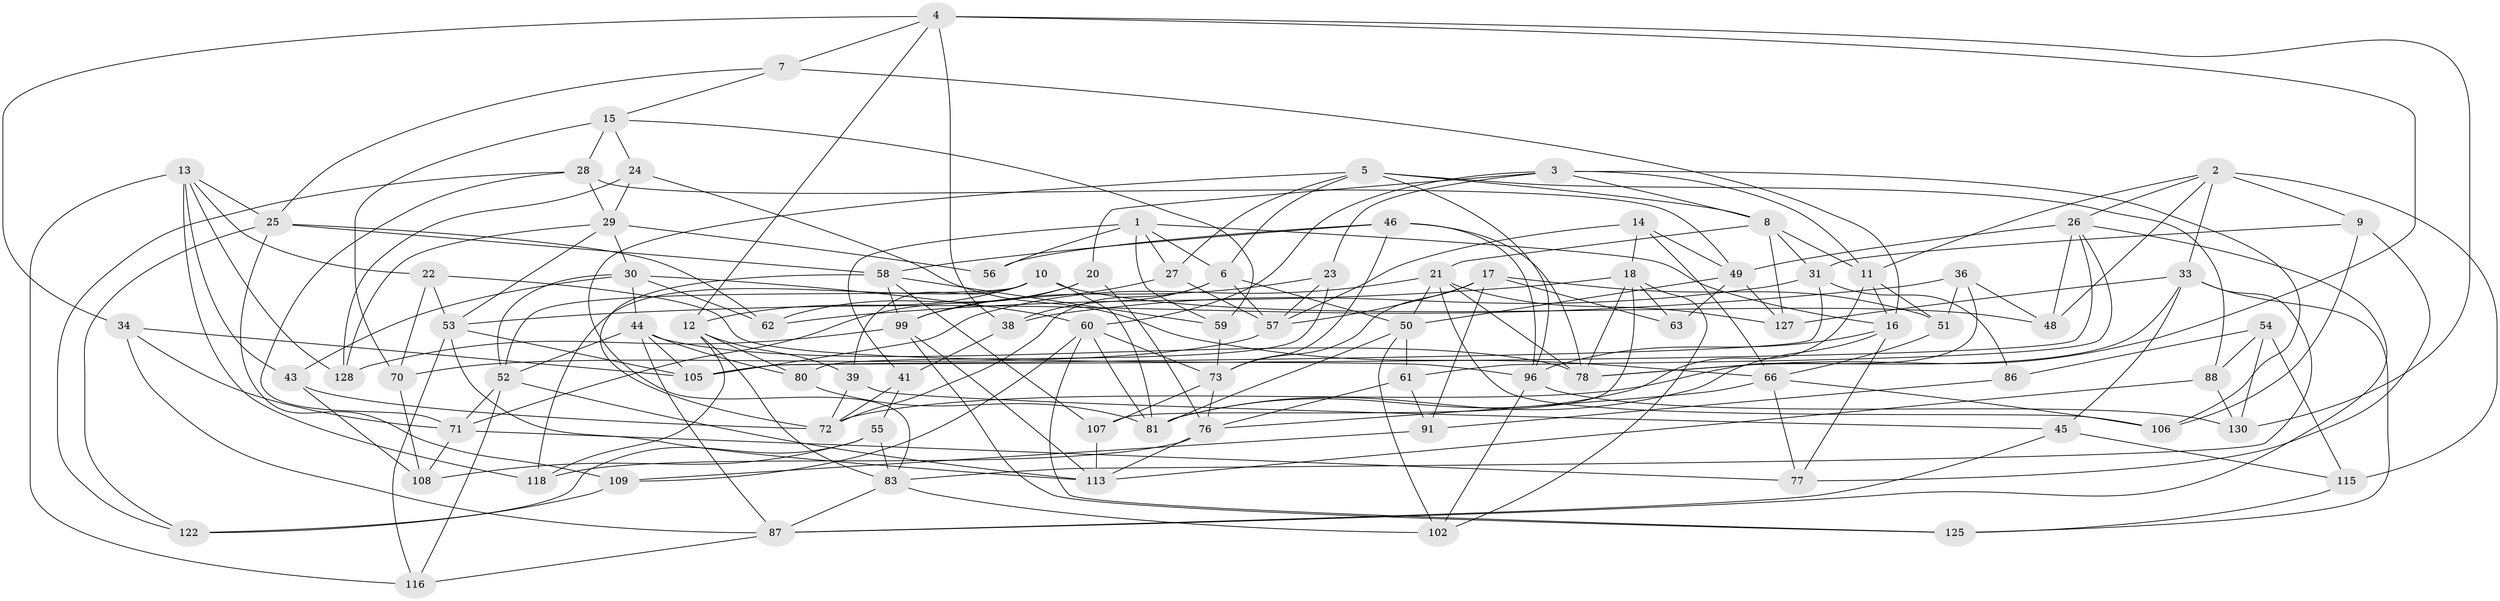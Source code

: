 // original degree distribution, {4: 1.0}
// Generated by graph-tools (version 1.1) at 2025/11/02/27/25 16:11:48]
// undirected, 88 vertices, 217 edges
graph export_dot {
graph [start="1"]
  node [color=gray90,style=filled];
  1 [super="+84"];
  2 [super="+123"];
  3 [super="+19"];
  4 [super="+112"];
  5 [super="+89"];
  6 [super="+85"];
  7;
  8 [super="+40"];
  9;
  10 [super="+97"];
  11 [super="+47"];
  12 [super="+37"];
  13 [super="+67"];
  14;
  15 [super="+79"];
  16 [super="+111"];
  17 [super="+94"];
  18 [super="+75"];
  20;
  21 [super="+42"];
  22;
  23;
  24;
  25 [super="+64"];
  26 [super="+126"];
  27;
  28 [super="+32"];
  29 [super="+124"];
  30 [super="+117"];
  31 [super="+98"];
  33 [super="+35"];
  34;
  36;
  38;
  39;
  41;
  43;
  44 [super="+82"];
  45;
  46 [super="+74"];
  48;
  49 [super="+65"];
  50 [super="+131"];
  51;
  52 [super="+90"];
  53 [super="+103"];
  54;
  55;
  56;
  57 [super="+95"];
  58 [super="+68"];
  59;
  60 [super="+69"];
  61;
  62;
  63;
  66 [super="+110"];
  70;
  71 [super="+104"];
  72 [super="+93"];
  73 [super="+100"];
  76 [super="+92"];
  77;
  78 [super="+101"];
  80;
  81 [super="+120"];
  83 [super="+121"];
  86;
  87 [super="+133"];
  88;
  91;
  96 [super="+129"];
  99 [super="+119"];
  102;
  105 [super="+132"];
  106;
  107;
  108;
  109;
  113 [super="+114"];
  115;
  116;
  118;
  122;
  125;
  127;
  128;
  130;
  1 -- 59;
  1 -- 6;
  1 -- 41;
  1 -- 56;
  1 -- 27;
  1 -- 16;
  2 -- 11;
  2 -- 9;
  2 -- 33;
  2 -- 115;
  2 -- 48;
  2 -- 26;
  3 -- 8;
  3 -- 106;
  3 -- 11;
  3 -- 20;
  3 -- 23;
  3 -- 60;
  4 -- 38;
  4 -- 7;
  4 -- 78;
  4 -- 34;
  4 -- 130;
  4 -- 12;
  5 -- 27;
  5 -- 8;
  5 -- 88;
  5 -- 96;
  5 -- 6;
  5 -- 83;
  6 -- 38;
  6 -- 50;
  6 -- 72;
  6 -- 57;
  7 -- 25;
  7 -- 15;
  7 -- 16;
  8 -- 11;
  8 -- 31;
  8 -- 21;
  8 -- 127;
  9 -- 106;
  9 -- 77;
  9 -- 31;
  10 -- 48;
  10 -- 52;
  10 -- 118;
  10 -- 12;
  10 -- 39;
  10 -- 81;
  11 -- 51;
  11 -- 16;
  11 -- 81;
  12 -- 118;
  12 -- 39;
  12 -- 80;
  12 -- 83;
  13 -- 25;
  13 -- 118;
  13 -- 43;
  13 -- 128;
  13 -- 116;
  13 -- 22;
  14 -- 49;
  14 -- 18;
  14 -- 57;
  14 -- 66;
  15 -- 70;
  15 -- 24;
  15 -- 59;
  15 -- 28 [weight=2];
  16 -- 77;
  16 -- 81;
  16 -- 96;
  17 -- 51;
  17 -- 57;
  17 -- 63 [weight=2];
  17 -- 73;
  17 -- 91;
  18 -- 102;
  18 -- 78;
  18 -- 62;
  18 -- 107;
  18 -- 63;
  20 -- 62;
  20 -- 76;
  20 -- 71;
  21 -- 106;
  21 -- 78;
  21 -- 127;
  21 -- 50;
  21 -- 105;
  22 -- 70;
  22 -- 96;
  22 -- 53;
  23 -- 80;
  23 -- 99;
  23 -- 57;
  24 -- 128;
  24 -- 66;
  24 -- 29;
  25 -- 122;
  25 -- 58;
  25 -- 109;
  25 -- 62;
  26 -- 49;
  26 -- 87;
  26 -- 48;
  26 -- 61;
  26 -- 105;
  27 -- 57;
  27 -- 99;
  28 -- 71;
  28 -- 49;
  28 -- 122;
  28 -- 29;
  29 -- 53;
  29 -- 128;
  29 -- 56;
  29 -- 30;
  30 -- 52;
  30 -- 44;
  30 -- 62;
  30 -- 43;
  30 -- 60;
  31 -- 86 [weight=2];
  31 -- 38;
  31 -- 105;
  33 -- 45;
  33 -- 125;
  33 -- 78;
  33 -- 127;
  33 -- 83;
  34 -- 105;
  34 -- 71;
  34 -- 87;
  36 -- 48;
  36 -- 51;
  36 -- 72;
  36 -- 53;
  38 -- 41;
  39 -- 72;
  39 -- 45;
  41 -- 55;
  41 -- 72;
  43 -- 108;
  43 -- 72;
  44 -- 105;
  44 -- 52;
  44 -- 80;
  44 -- 78;
  44 -- 87;
  45 -- 115;
  45 -- 87;
  46 -- 56 [weight=2];
  46 -- 58;
  46 -- 78;
  46 -- 73;
  46 -- 96;
  49 -- 50;
  49 -- 127;
  49 -- 63;
  50 -- 102;
  50 -- 61;
  50 -- 81;
  51 -- 66;
  52 -- 113;
  52 -- 116;
  52 -- 71;
  53 -- 116;
  53 -- 105;
  53 -- 113;
  54 -- 86;
  54 -- 115;
  54 -- 130;
  54 -- 88;
  55 -- 108;
  55 -- 122;
  55 -- 83;
  57 -- 70;
  58 -- 59;
  58 -- 72;
  58 -- 107;
  58 -- 99;
  59 -- 73;
  60 -- 125;
  60 -- 73;
  60 -- 81;
  60 -- 109;
  61 -- 91;
  61 -- 76;
  66 -- 106;
  66 -- 77;
  66 -- 76;
  70 -- 108;
  71 -- 77;
  71 -- 108;
  73 -- 107;
  73 -- 76;
  76 -- 113;
  76 -- 118;
  80 -- 81;
  83 -- 102;
  83 -- 87;
  86 -- 91;
  87 -- 116;
  88 -- 130;
  88 -- 113;
  91 -- 109;
  96 -- 102;
  96 -- 130;
  99 -- 128;
  99 -- 125;
  99 -- 113;
  107 -- 113;
  109 -- 122;
  115 -- 125;
}
